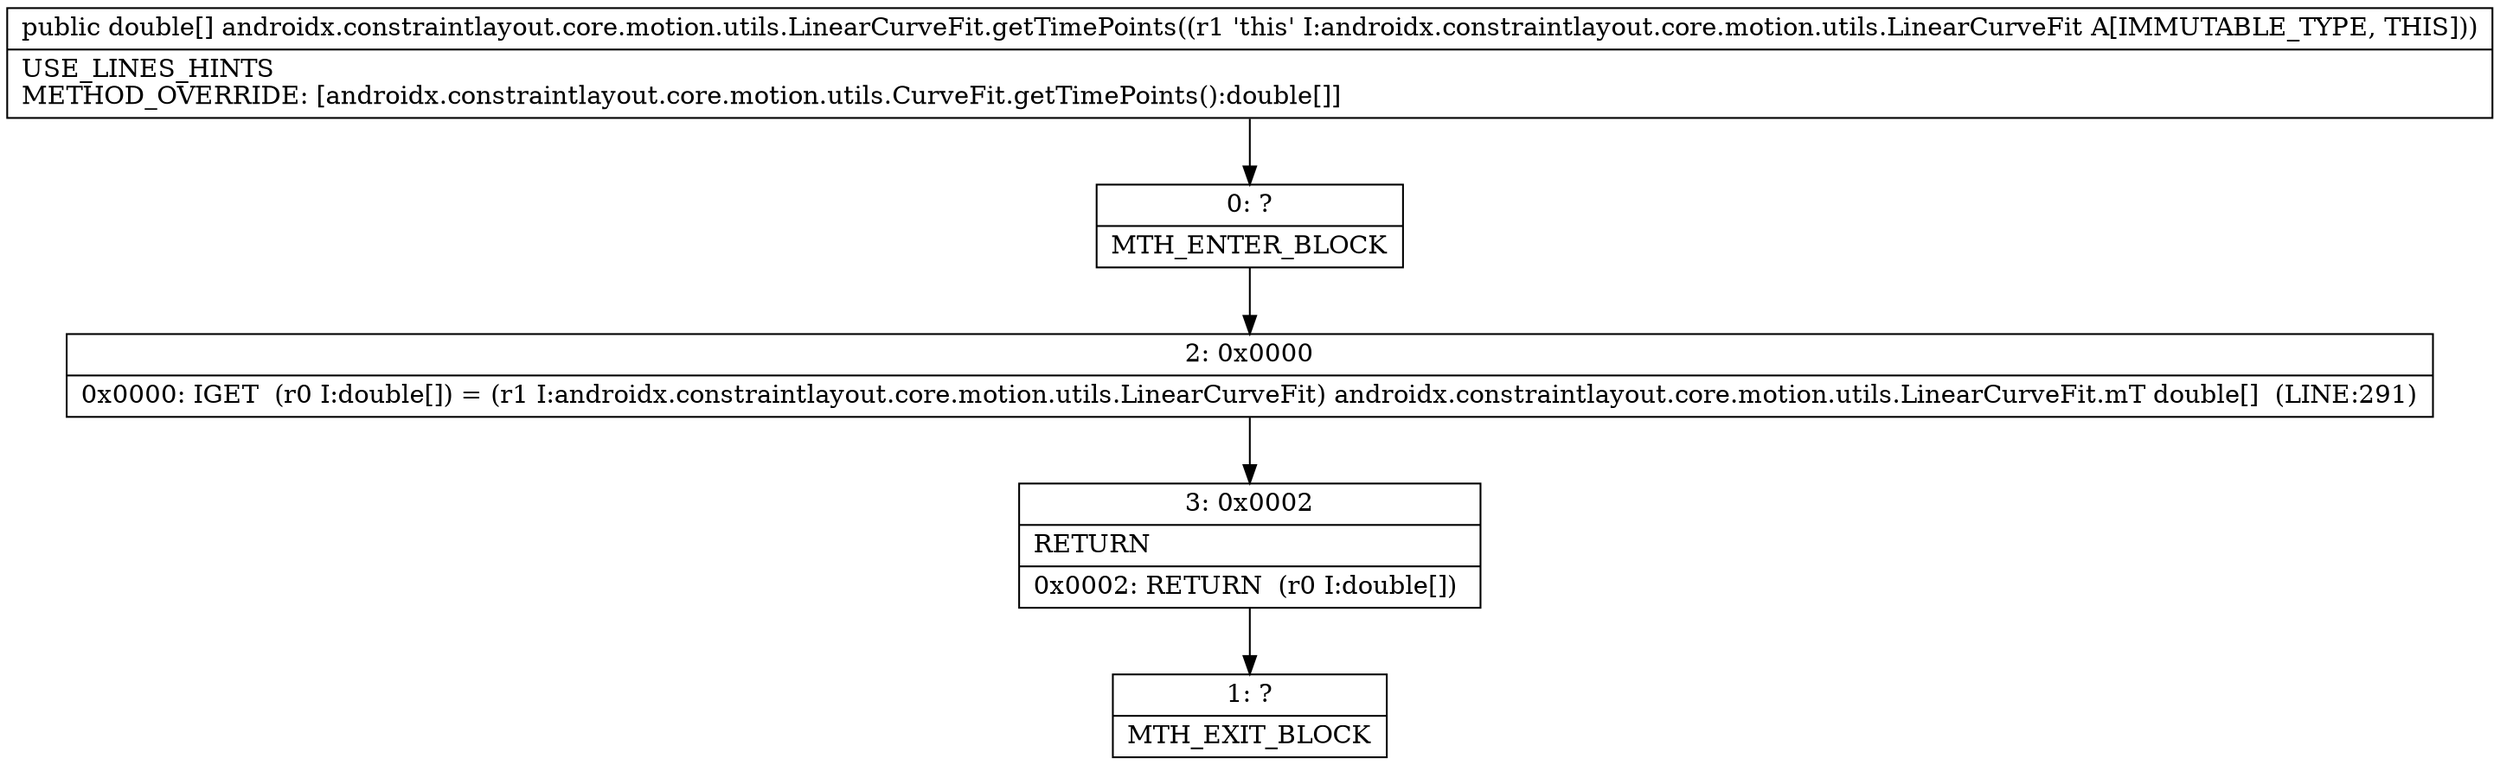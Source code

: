 digraph "CFG forandroidx.constraintlayout.core.motion.utils.LinearCurveFit.getTimePoints()[D" {
Node_0 [shape=record,label="{0\:\ ?|MTH_ENTER_BLOCK\l}"];
Node_2 [shape=record,label="{2\:\ 0x0000|0x0000: IGET  (r0 I:double[]) = (r1 I:androidx.constraintlayout.core.motion.utils.LinearCurveFit) androidx.constraintlayout.core.motion.utils.LinearCurveFit.mT double[]  (LINE:291)\l}"];
Node_3 [shape=record,label="{3\:\ 0x0002|RETURN\l|0x0002: RETURN  (r0 I:double[]) \l}"];
Node_1 [shape=record,label="{1\:\ ?|MTH_EXIT_BLOCK\l}"];
MethodNode[shape=record,label="{public double[] androidx.constraintlayout.core.motion.utils.LinearCurveFit.getTimePoints((r1 'this' I:androidx.constraintlayout.core.motion.utils.LinearCurveFit A[IMMUTABLE_TYPE, THIS]))  | USE_LINES_HINTS\lMETHOD_OVERRIDE: [androidx.constraintlayout.core.motion.utils.CurveFit.getTimePoints():double[]]\l}"];
MethodNode -> Node_0;Node_0 -> Node_2;
Node_2 -> Node_3;
Node_3 -> Node_1;
}

